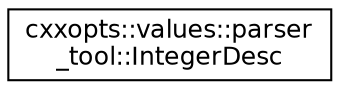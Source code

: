 digraph "Graphical Class Hierarchy"
{
 // INTERACTIVE_SVG=YES
 // LATEX_PDF_SIZE
  edge [fontname="Helvetica",fontsize="12",labelfontname="Helvetica",labelfontsize="12"];
  node [fontname="Helvetica",fontsize="12",shape=record];
  rankdir="LR";
  Node0 [label="cxxopts::values::parser\l_tool::IntegerDesc",height=0.2,width=0.4,color="black", fillcolor="white", style="filled",URL="$a00974.html",tooltip=" "];
}
